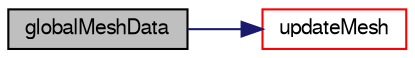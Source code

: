 digraph "globalMeshData"
{
  bgcolor="transparent";
  edge [fontname="FreeSans",fontsize="10",labelfontname="FreeSans",labelfontsize="10"];
  node [fontname="FreeSans",fontsize="10",shape=record];
  rankdir="LR";
  Node0 [label="globalMeshData",height=0.2,width=0.4,color="black", fillcolor="grey75", style="filled", fontcolor="black"];
  Node0 -> Node1 [color="midnightblue",fontsize="10",style="solid",fontname="FreeSans"];
  Node1 [label="updateMesh",height=0.2,width=0.4,color="red",URL="$a27334.html#ae5693a309a936ac1040dd48c2881677f",tooltip="Change global mesh data given a topological change. Does a. "];
}
